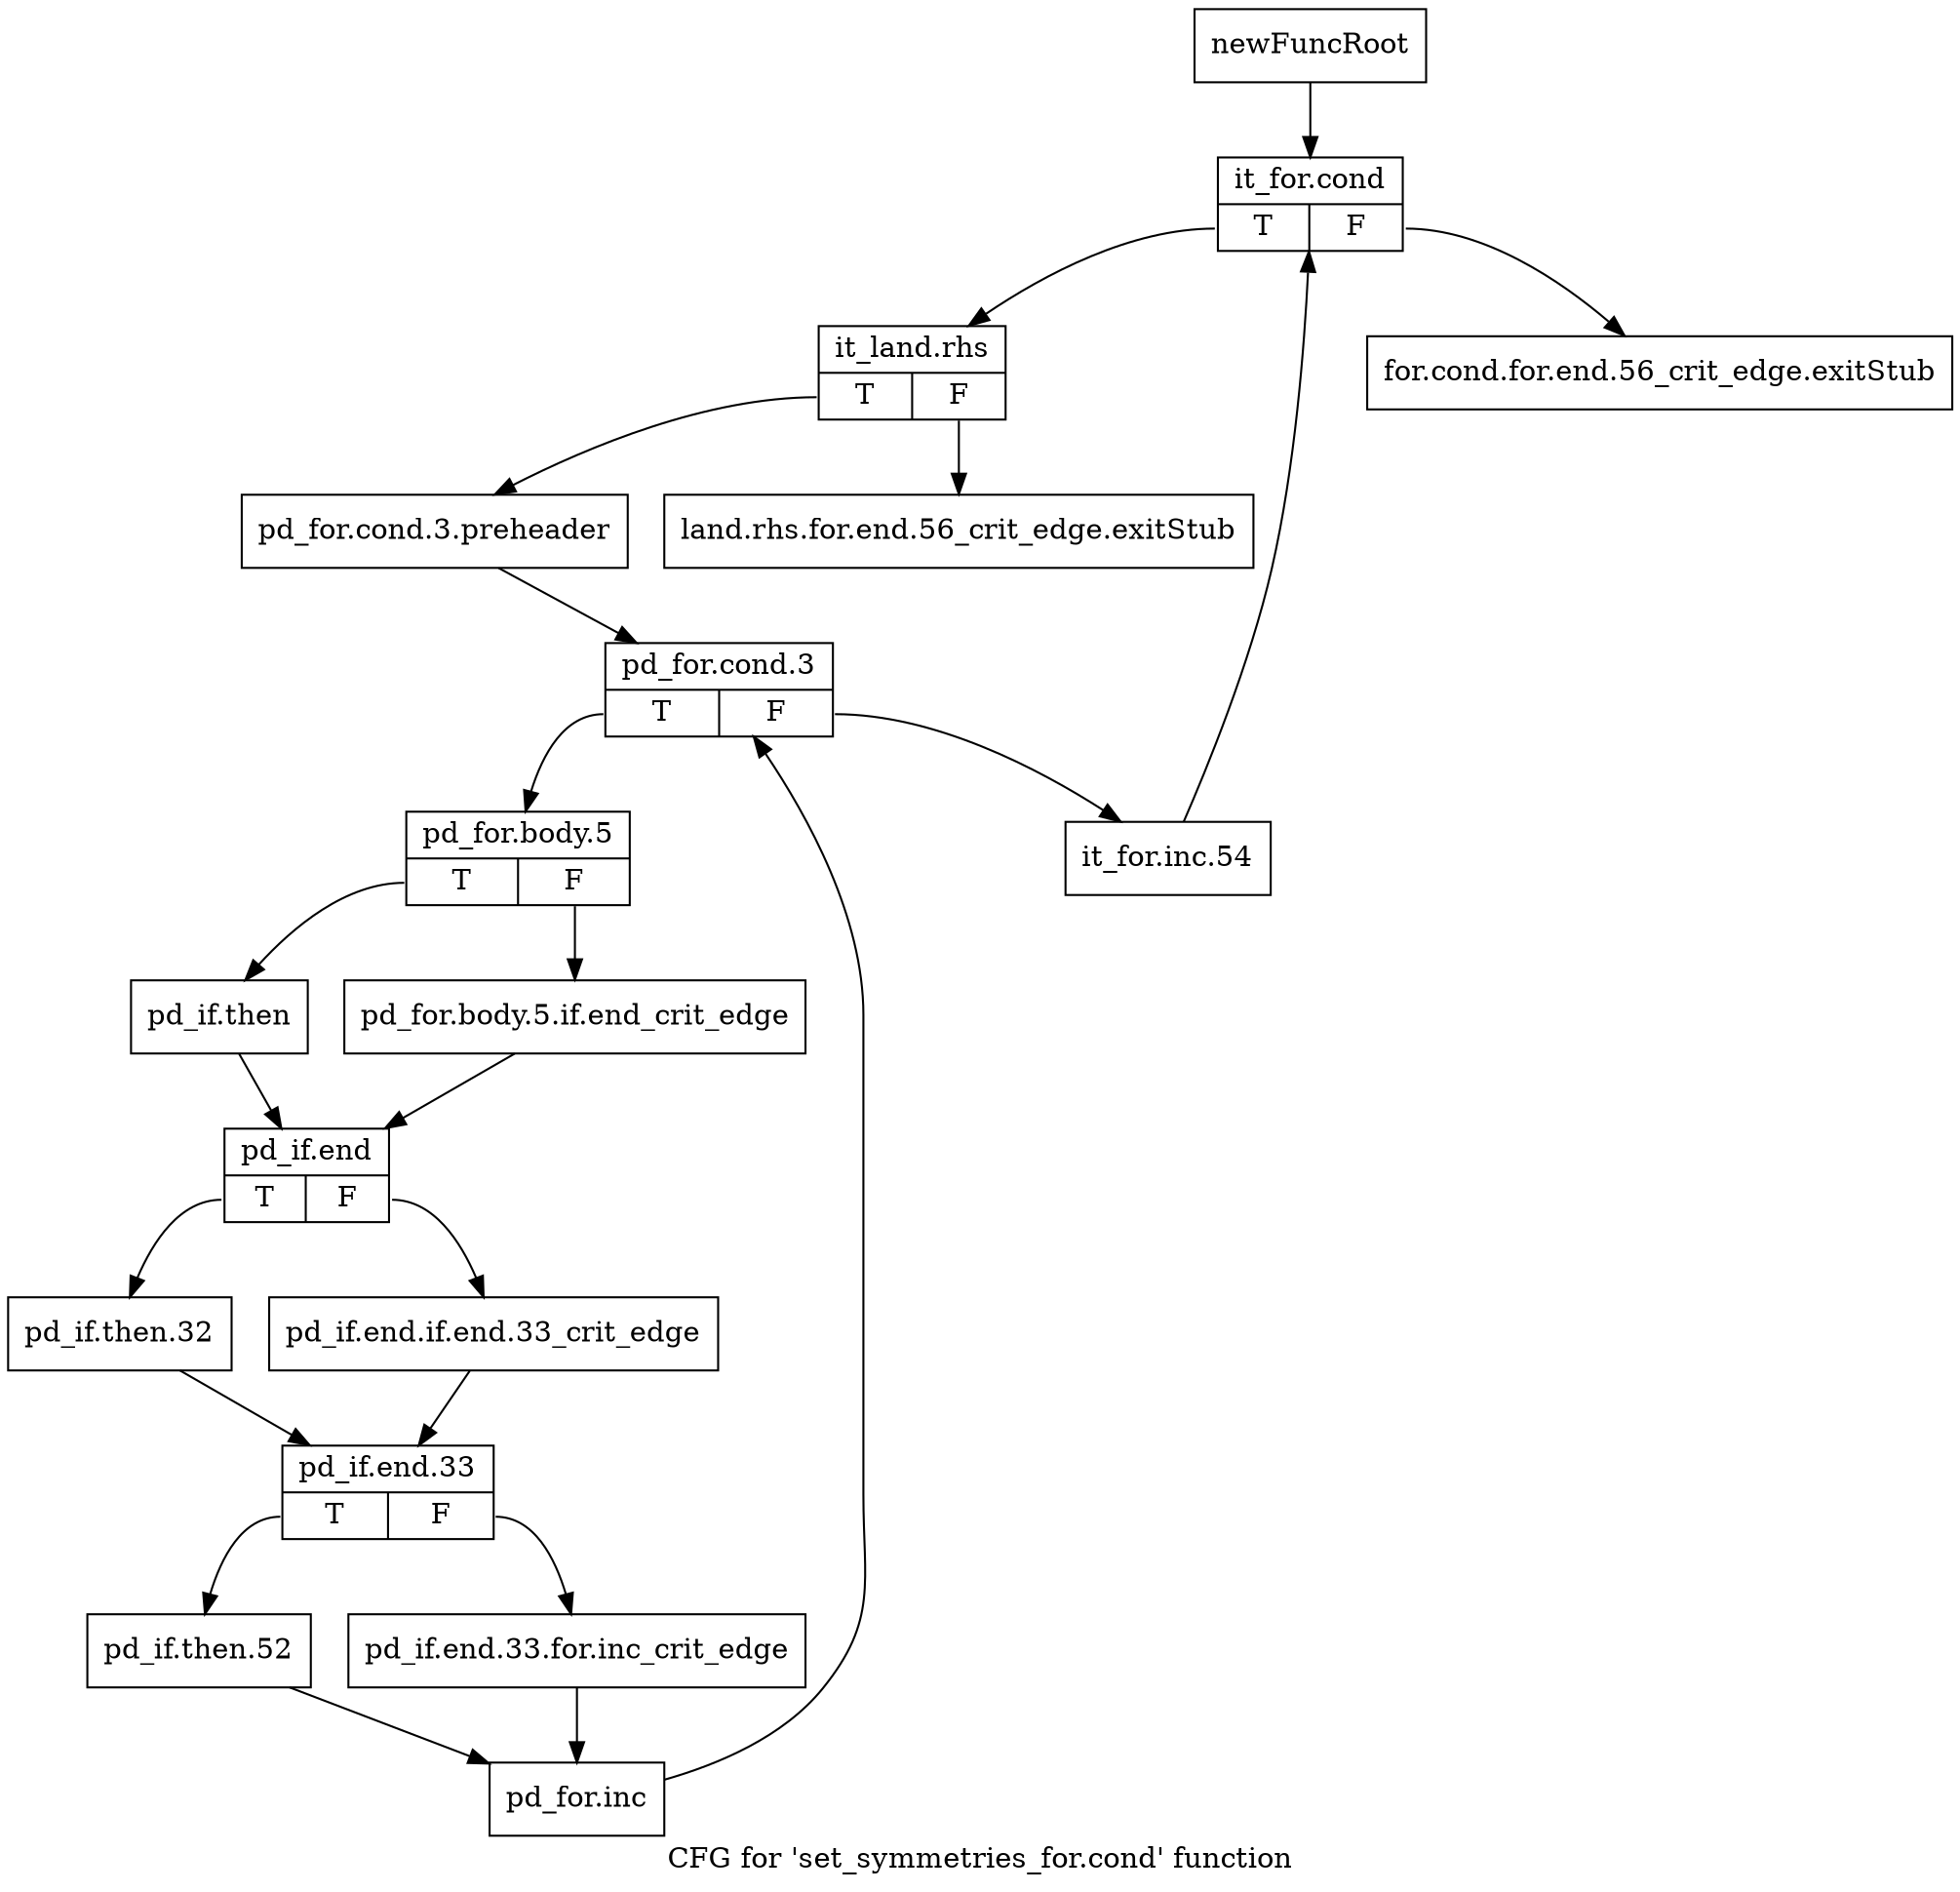 digraph "CFG for 'set_symmetries_for.cond' function" {
	label="CFG for 'set_symmetries_for.cond' function";

	Node0x3fc9970 [shape=record,label="{newFuncRoot}"];
	Node0x3fc9970 -> Node0x3fd0eb0;
	Node0x3fd09c0 [shape=record,label="{for.cond.for.end.56_crit_edge.exitStub}"];
	Node0x3fd0e60 [shape=record,label="{land.rhs.for.end.56_crit_edge.exitStub}"];
	Node0x3fd0eb0 [shape=record,label="{it_for.cond|{<s0>T|<s1>F}}"];
	Node0x3fd0eb0:s0 -> Node0x3fd0f00;
	Node0x3fd0eb0:s1 -> Node0x3fd09c0;
	Node0x3fd0f00 [shape=record,label="{it_land.rhs|{<s0>T|<s1>F}}"];
	Node0x3fd0f00:s0 -> Node0x3fd0f50;
	Node0x3fd0f00:s1 -> Node0x3fd0e60;
	Node0x3fd0f50 [shape=record,label="{pd_for.cond.3.preheader}"];
	Node0x3fd0f50 -> Node0x3fd0fa0;
	Node0x3fd0fa0 [shape=record,label="{pd_for.cond.3|{<s0>T|<s1>F}}"];
	Node0x3fd0fa0:s0 -> Node0x3fd1040;
	Node0x3fd0fa0:s1 -> Node0x3fd0ff0;
	Node0x3fd0ff0 [shape=record,label="{it_for.inc.54}"];
	Node0x3fd0ff0 -> Node0x3fd0eb0;
	Node0x3fd1040 [shape=record,label="{pd_for.body.5|{<s0>T|<s1>F}}"];
	Node0x3fd1040:s0 -> Node0x3fd10e0;
	Node0x3fd1040:s1 -> Node0x3fd1090;
	Node0x3fd1090 [shape=record,label="{pd_for.body.5.if.end_crit_edge}"];
	Node0x3fd1090 -> Node0x3fd1130;
	Node0x3fd10e0 [shape=record,label="{pd_if.then}"];
	Node0x3fd10e0 -> Node0x3fd1130;
	Node0x3fd1130 [shape=record,label="{pd_if.end|{<s0>T|<s1>F}}"];
	Node0x3fd1130:s0 -> Node0x3fd11d0;
	Node0x3fd1130:s1 -> Node0x3fd1180;
	Node0x3fd1180 [shape=record,label="{pd_if.end.if.end.33_crit_edge}"];
	Node0x3fd1180 -> Node0x3fd1220;
	Node0x3fd11d0 [shape=record,label="{pd_if.then.32}"];
	Node0x3fd11d0 -> Node0x3fd1220;
	Node0x3fd1220 [shape=record,label="{pd_if.end.33|{<s0>T|<s1>F}}"];
	Node0x3fd1220:s0 -> Node0x3fd12c0;
	Node0x3fd1220:s1 -> Node0x3fd1270;
	Node0x3fd1270 [shape=record,label="{pd_if.end.33.for.inc_crit_edge}"];
	Node0x3fd1270 -> Node0x3fd1310;
	Node0x3fd12c0 [shape=record,label="{pd_if.then.52}"];
	Node0x3fd12c0 -> Node0x3fd1310;
	Node0x3fd1310 [shape=record,label="{pd_for.inc}"];
	Node0x3fd1310 -> Node0x3fd0fa0;
}
